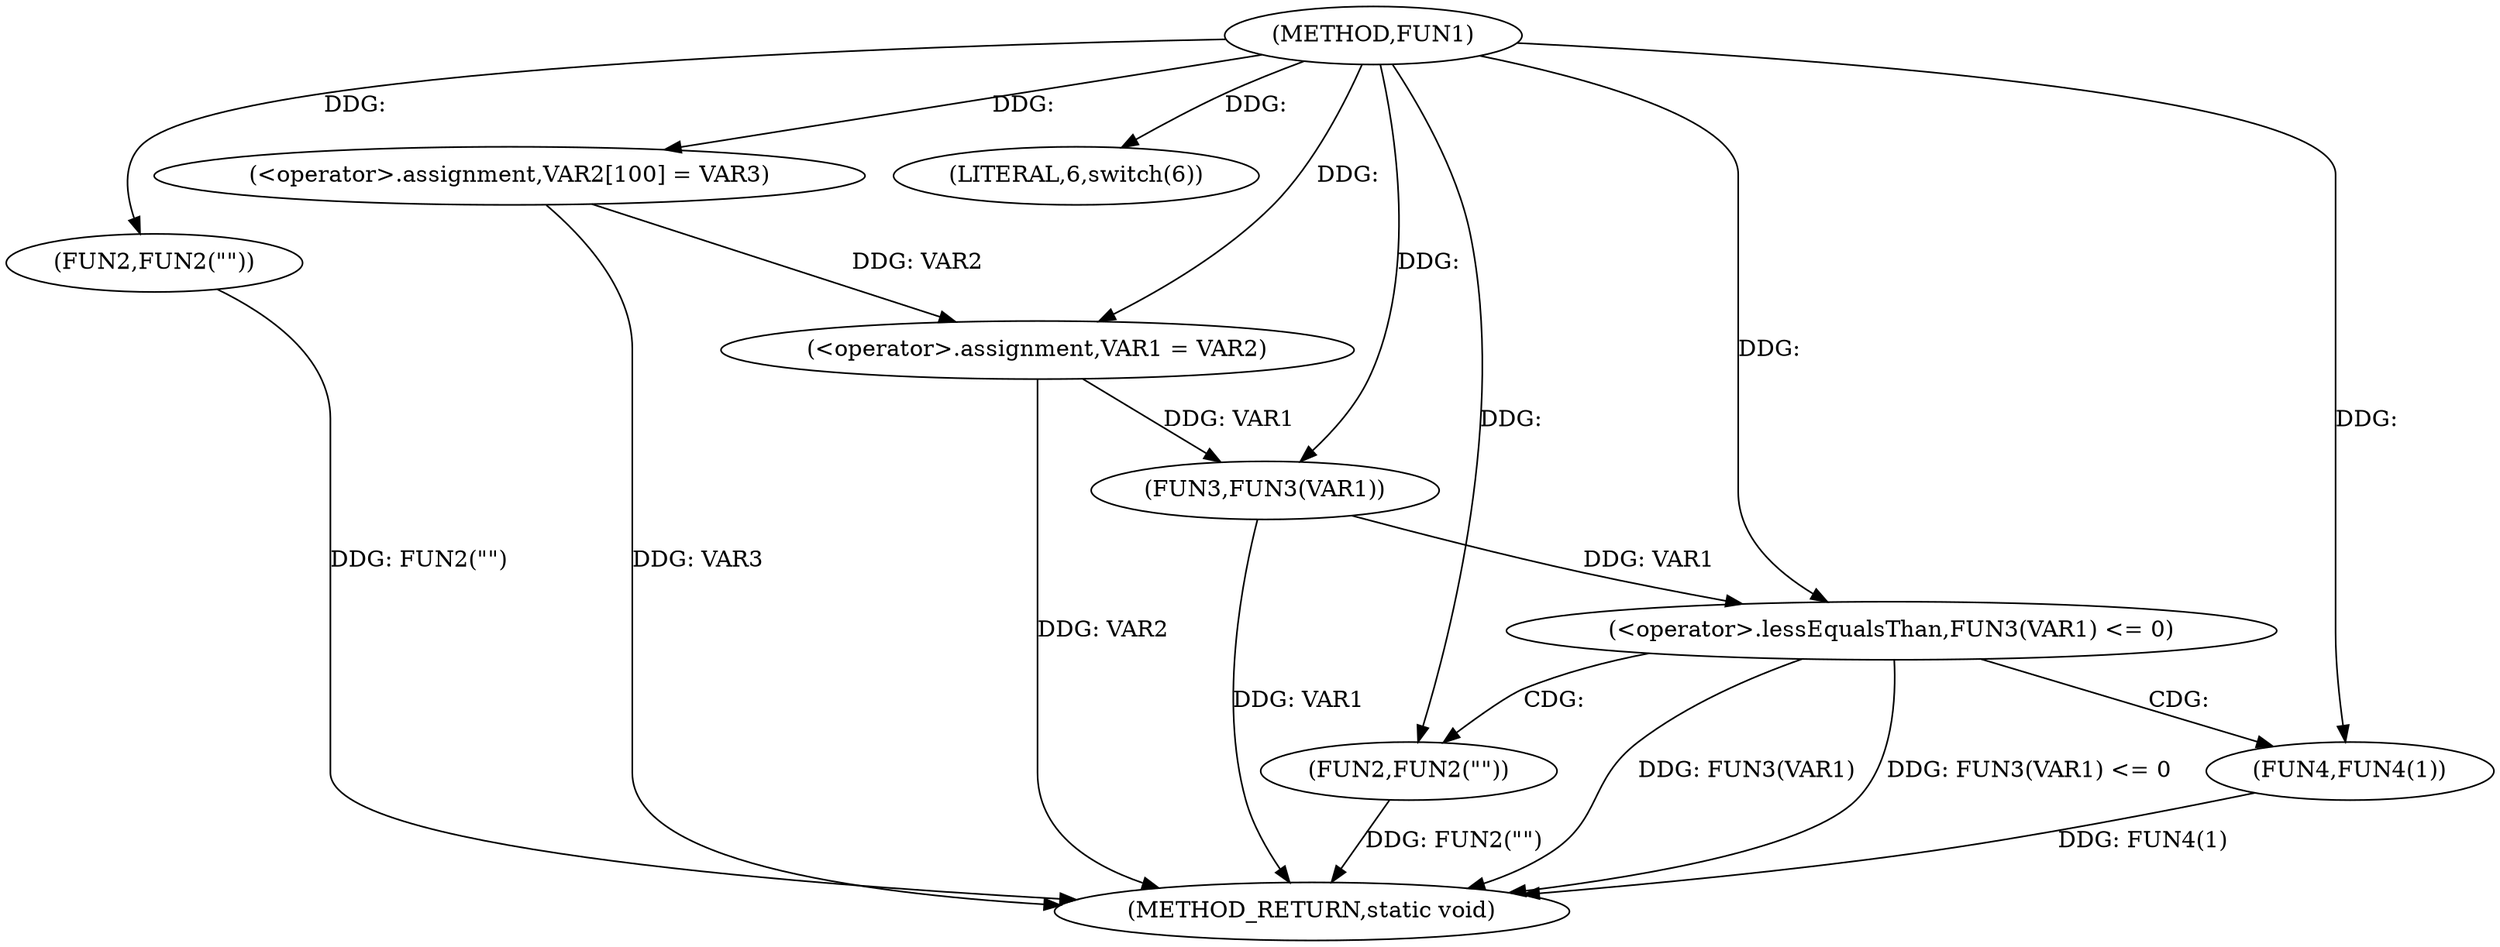 digraph FUN1 {  
"1000100" [label = "(METHOD,FUN1)" ]
"1000129" [label = "(METHOD_RETURN,static void)" ]
"1000104" [label = "(<operator>.assignment,VAR2[100] = VAR3)" ]
"1000107" [label = "(<operator>.assignment,VAR1 = VAR2)" ]
"1000111" [label = "(LITERAL,6,switch(6))" ]
"1000116" [label = "(FUN2,FUN2(\"\"))" ]
"1000120" [label = "(<operator>.lessEqualsThan,FUN3(VAR1) <= 0)" ]
"1000121" [label = "(FUN3,FUN3(VAR1))" ]
"1000125" [label = "(FUN2,FUN2(\"\"))" ]
"1000127" [label = "(FUN4,FUN4(1))" ]
  "1000125" -> "1000129"  [ label = "DDG: FUN2(\"\")"] 
  "1000120" -> "1000129"  [ label = "DDG: FUN3(VAR1)"] 
  "1000127" -> "1000129"  [ label = "DDG: FUN4(1)"] 
  "1000120" -> "1000129"  [ label = "DDG: FUN3(VAR1) <= 0"] 
  "1000121" -> "1000129"  [ label = "DDG: VAR1"] 
  "1000116" -> "1000129"  [ label = "DDG: FUN2(\"\")"] 
  "1000104" -> "1000129"  [ label = "DDG: VAR3"] 
  "1000107" -> "1000129"  [ label = "DDG: VAR2"] 
  "1000100" -> "1000104"  [ label = "DDG: "] 
  "1000104" -> "1000107"  [ label = "DDG: VAR2"] 
  "1000100" -> "1000107"  [ label = "DDG: "] 
  "1000100" -> "1000111"  [ label = "DDG: "] 
  "1000100" -> "1000116"  [ label = "DDG: "] 
  "1000121" -> "1000120"  [ label = "DDG: VAR1"] 
  "1000107" -> "1000121"  [ label = "DDG: VAR1"] 
  "1000100" -> "1000121"  [ label = "DDG: "] 
  "1000100" -> "1000120"  [ label = "DDG: "] 
  "1000100" -> "1000125"  [ label = "DDG: "] 
  "1000100" -> "1000127"  [ label = "DDG: "] 
  "1000120" -> "1000125"  [ label = "CDG: "] 
  "1000120" -> "1000127"  [ label = "CDG: "] 
}
